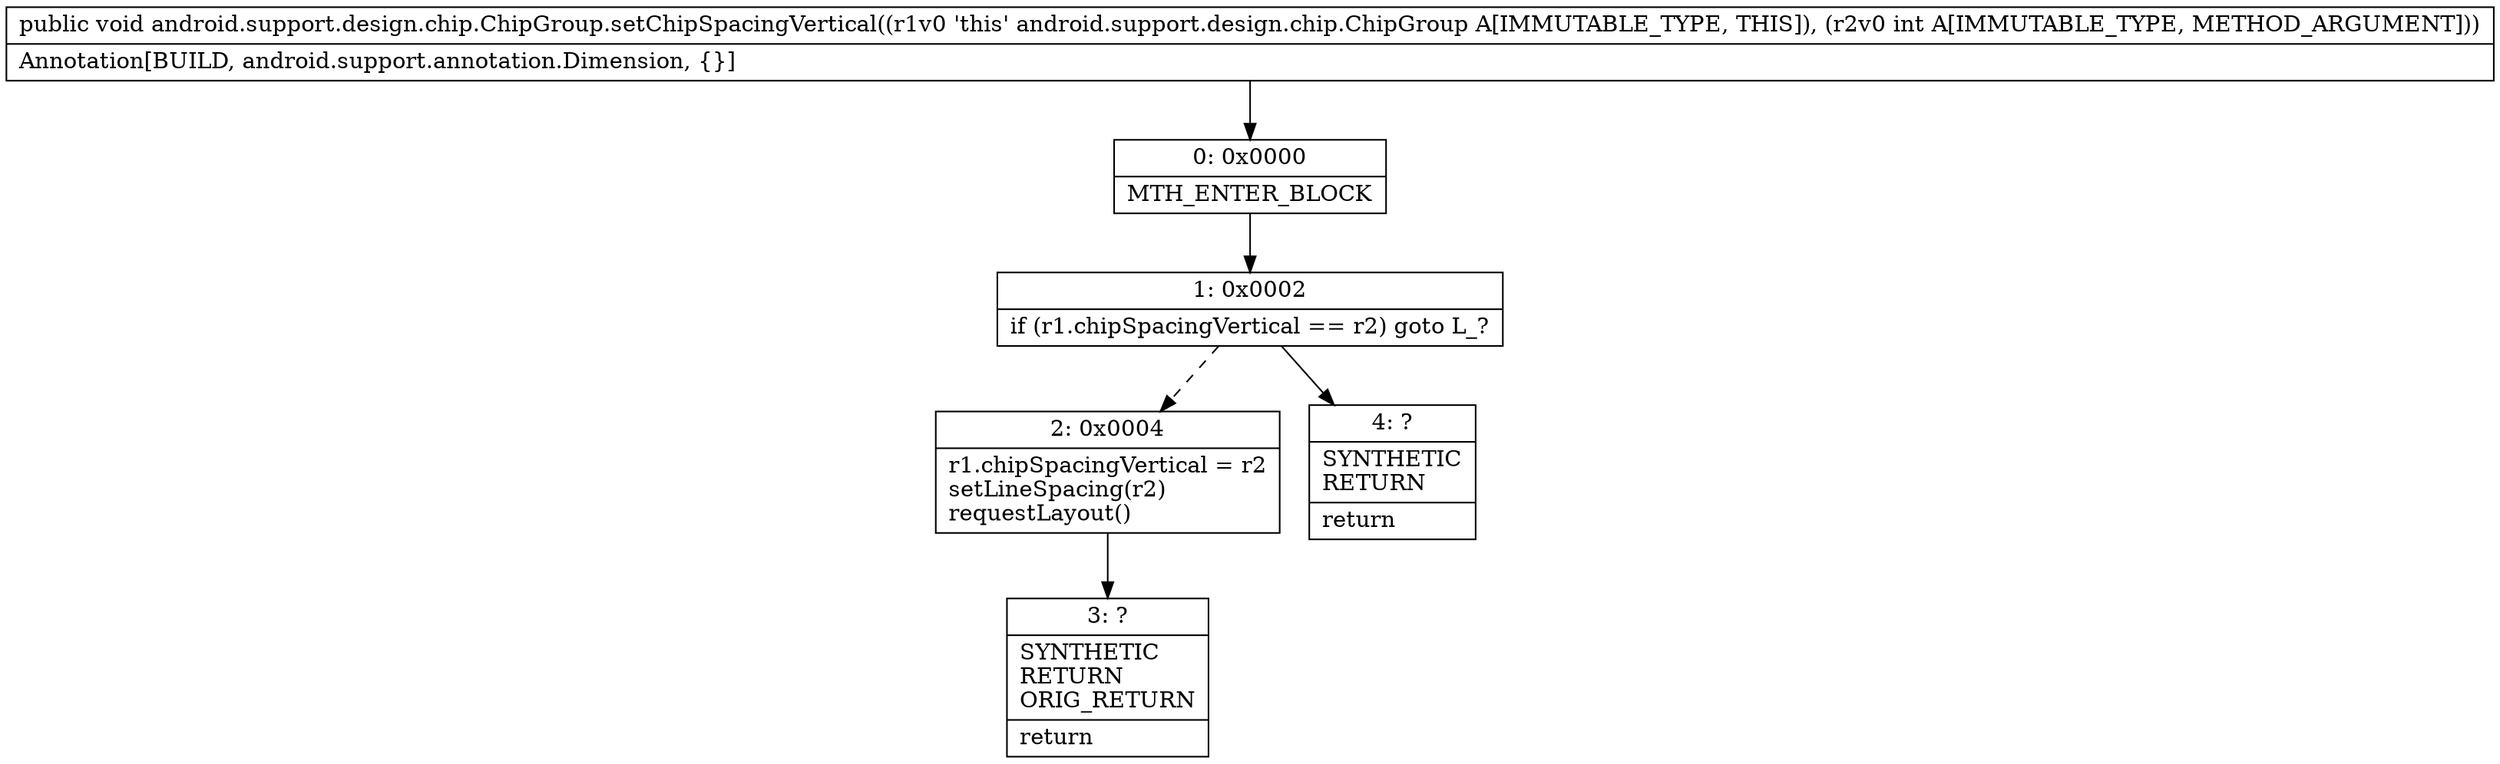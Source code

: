 digraph "CFG forandroid.support.design.chip.ChipGroup.setChipSpacingVertical(I)V" {
Node_0 [shape=record,label="{0\:\ 0x0000|MTH_ENTER_BLOCK\l}"];
Node_1 [shape=record,label="{1\:\ 0x0002|if (r1.chipSpacingVertical == r2) goto L_?\l}"];
Node_2 [shape=record,label="{2\:\ 0x0004|r1.chipSpacingVertical = r2\lsetLineSpacing(r2)\lrequestLayout()\l}"];
Node_3 [shape=record,label="{3\:\ ?|SYNTHETIC\lRETURN\lORIG_RETURN\l|return\l}"];
Node_4 [shape=record,label="{4\:\ ?|SYNTHETIC\lRETURN\l|return\l}"];
MethodNode[shape=record,label="{public void android.support.design.chip.ChipGroup.setChipSpacingVertical((r1v0 'this' android.support.design.chip.ChipGroup A[IMMUTABLE_TYPE, THIS]), (r2v0 int A[IMMUTABLE_TYPE, METHOD_ARGUMENT]))  | Annotation[BUILD, android.support.annotation.Dimension, \{\}]\l}"];
MethodNode -> Node_0;
Node_0 -> Node_1;
Node_1 -> Node_2[style=dashed];
Node_1 -> Node_4;
Node_2 -> Node_3;
}

